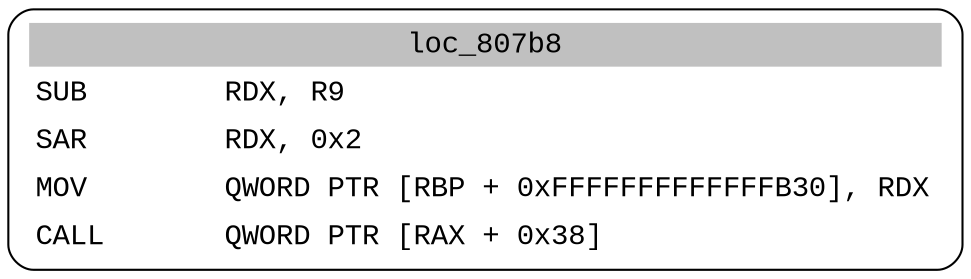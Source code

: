 digraph asm_graph {
1941 [
shape="Mrecord" fontname="Courier New"label =<<table border="0" cellborder="0" cellpadding="3"><tr><td align="center" colspan="2" bgcolor="grey">loc_807b8</td></tr><tr><td align="left">SUB        RDX, R9</td></tr><tr><td align="left">SAR        RDX, 0x2</td></tr><tr><td align="left">MOV        QWORD PTR [RBP + 0xFFFFFFFFFFFFFB30], RDX</td></tr><tr><td align="left">CALL       QWORD PTR [RAX + 0x38]</td></tr></table>> ];
}
